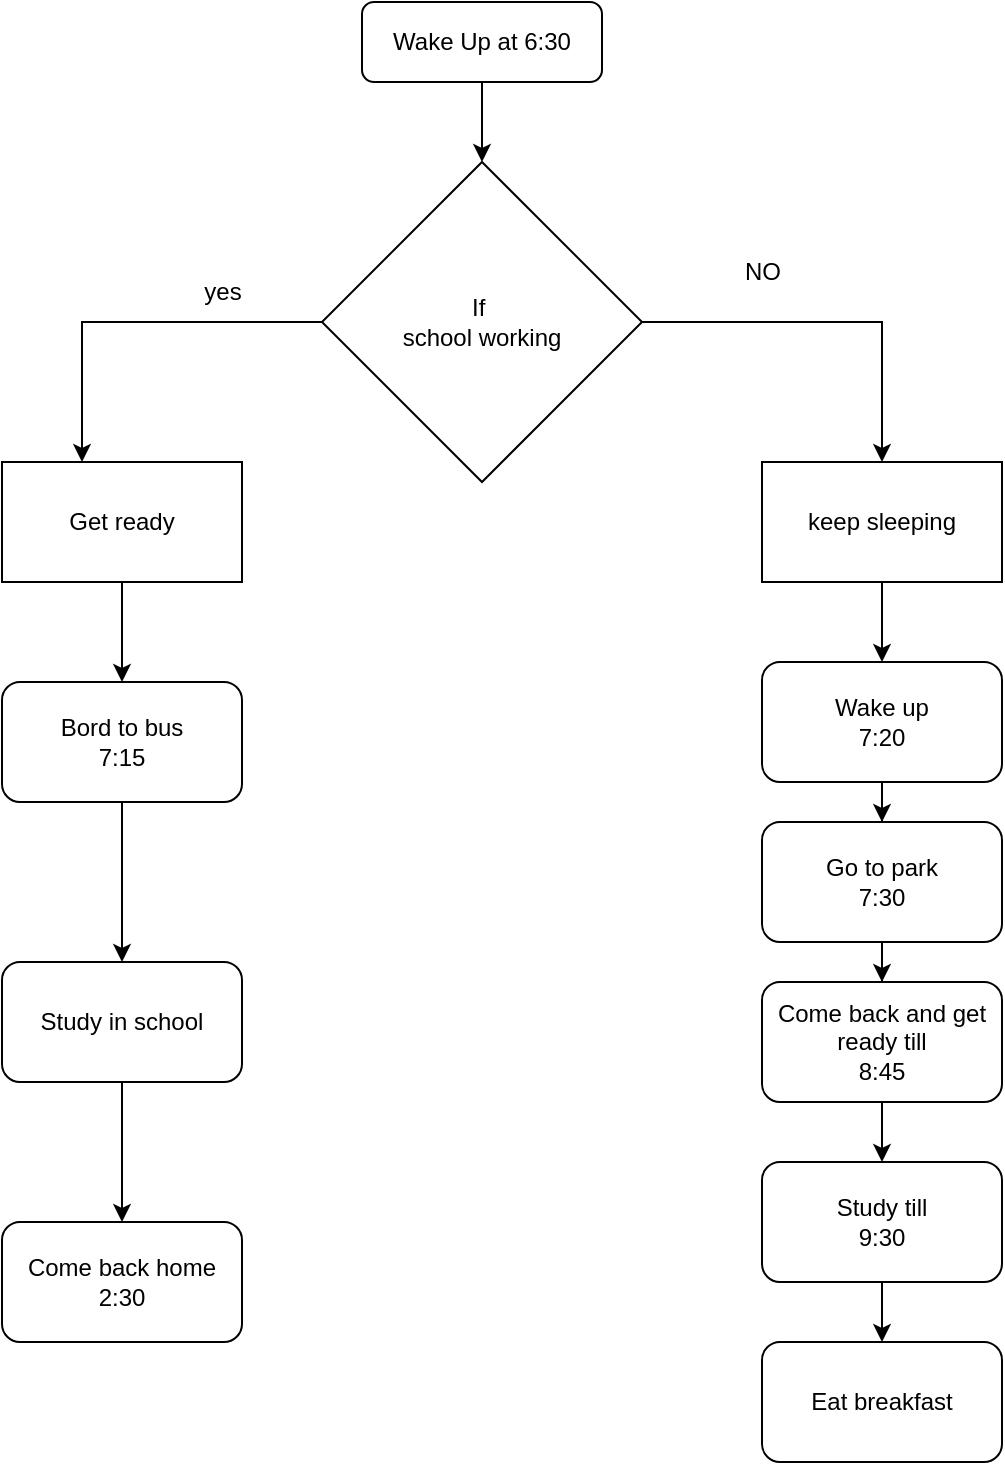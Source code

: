 <mxfile version="24.7.17">
  <diagram id="C5RBs43oDa-KdzZeNtuy" name="Page-1">
    <mxGraphModel dx="1426" dy="781" grid="1" gridSize="10" guides="1" tooltips="1" connect="1" arrows="1" fold="1" page="1" pageScale="1" pageWidth="827" pageHeight="1169" math="0" shadow="0">
      <root>
        <mxCell id="WIyWlLk6GJQsqaUBKTNV-0" />
        <mxCell id="WIyWlLk6GJQsqaUBKTNV-1" parent="WIyWlLk6GJQsqaUBKTNV-0" />
        <mxCell id="WIyWlLk6GJQsqaUBKTNV-3" value="Wake Up at 6:30" style="rounded=1;whiteSpace=wrap;html=1;fontSize=12;glass=0;strokeWidth=1;shadow=0;" parent="WIyWlLk6GJQsqaUBKTNV-1" vertex="1">
          <mxGeometry x="220" y="30" width="120" height="40" as="geometry" />
        </mxCell>
        <mxCell id="_O9w3AWUiEloDKKQ5Gdf-20" value="" style="edgeStyle=orthogonalEdgeStyle;rounded=0;orthogonalLoop=1;jettySize=auto;html=1;" edge="1" parent="WIyWlLk6GJQsqaUBKTNV-1" source="_O9w3AWUiEloDKKQ5Gdf-0" target="_O9w3AWUiEloDKKQ5Gdf-19">
          <mxGeometry relative="1" as="geometry">
            <Array as="points">
              <mxPoint x="80" y="190" />
            </Array>
          </mxGeometry>
        </mxCell>
        <mxCell id="_O9w3AWUiEloDKKQ5Gdf-0" value="If&amp;nbsp;&lt;div&gt;school working&lt;/div&gt;" style="rhombus;whiteSpace=wrap;html=1;" vertex="1" parent="WIyWlLk6GJQsqaUBKTNV-1">
          <mxGeometry x="200" y="110" width="160" height="160" as="geometry" />
        </mxCell>
        <mxCell id="_O9w3AWUiEloDKKQ5Gdf-27" value="" style="edgeStyle=orthogonalEdgeStyle;rounded=0;orthogonalLoop=1;jettySize=auto;html=1;" edge="1" parent="WIyWlLk6GJQsqaUBKTNV-1" source="_O9w3AWUiEloDKKQ5Gdf-6" target="_O9w3AWUiEloDKKQ5Gdf-26">
          <mxGeometry relative="1" as="geometry" />
        </mxCell>
        <mxCell id="_O9w3AWUiEloDKKQ5Gdf-6" value="Bord to bus&lt;br&gt;7:15" style="rounded=1;whiteSpace=wrap;html=1;" vertex="1" parent="WIyWlLk6GJQsqaUBKTNV-1">
          <mxGeometry x="40" y="370" width="120" height="60" as="geometry" />
        </mxCell>
        <mxCell id="_O9w3AWUiEloDKKQ5Gdf-25" value="" style="edgeStyle=orthogonalEdgeStyle;rounded=0;orthogonalLoop=1;jettySize=auto;html=1;" edge="1" parent="WIyWlLk6GJQsqaUBKTNV-1" source="_O9w3AWUiEloDKKQ5Gdf-8" target="_O9w3AWUiEloDKKQ5Gdf-24">
          <mxGeometry relative="1" as="geometry" />
        </mxCell>
        <mxCell id="_O9w3AWUiEloDKKQ5Gdf-8" value="Wake up&lt;div&gt;7:20&lt;/div&gt;" style="rounded=1;whiteSpace=wrap;html=1;" vertex="1" parent="WIyWlLk6GJQsqaUBKTNV-1">
          <mxGeometry x="420" y="360" width="120" height="60" as="geometry" />
        </mxCell>
        <mxCell id="_O9w3AWUiEloDKKQ5Gdf-12" value="" style="endArrow=classic;html=1;rounded=0;exitX=0.5;exitY=1;exitDx=0;exitDy=0;entryX=0.5;entryY=0;entryDx=0;entryDy=0;" edge="1" parent="WIyWlLk6GJQsqaUBKTNV-1" source="WIyWlLk6GJQsqaUBKTNV-3" target="_O9w3AWUiEloDKKQ5Gdf-0">
          <mxGeometry width="50" height="50" relative="1" as="geometry">
            <mxPoint x="230" y="120" as="sourcePoint" />
            <mxPoint x="280" y="70" as="targetPoint" />
            <Array as="points">
              <mxPoint x="280" y="90" />
              <mxPoint x="280" y="100" />
            </Array>
          </mxGeometry>
        </mxCell>
        <mxCell id="_O9w3AWUiEloDKKQ5Gdf-16" value="yes" style="text;html=1;align=center;verticalAlign=middle;resizable=0;points=[];autosize=1;strokeColor=none;fillColor=none;" vertex="1" parent="WIyWlLk6GJQsqaUBKTNV-1">
          <mxGeometry x="130" y="160" width="40" height="30" as="geometry" />
        </mxCell>
        <mxCell id="_O9w3AWUiEloDKKQ5Gdf-23" value="" style="edgeStyle=orthogonalEdgeStyle;rounded=0;orthogonalLoop=1;jettySize=auto;html=1;" edge="1" parent="WIyWlLk6GJQsqaUBKTNV-1" source="_O9w3AWUiEloDKKQ5Gdf-17" target="_O9w3AWUiEloDKKQ5Gdf-8">
          <mxGeometry relative="1" as="geometry" />
        </mxCell>
        <mxCell id="_O9w3AWUiEloDKKQ5Gdf-17" value="keep sleeping" style="whiteSpace=wrap;html=1;" vertex="1" parent="WIyWlLk6GJQsqaUBKTNV-1">
          <mxGeometry x="420" y="260" width="120" height="60" as="geometry" />
        </mxCell>
        <mxCell id="_O9w3AWUiEloDKKQ5Gdf-22" value="" style="edgeStyle=orthogonalEdgeStyle;rounded=0;orthogonalLoop=1;jettySize=auto;html=1;" edge="1" parent="WIyWlLk6GJQsqaUBKTNV-1" source="_O9w3AWUiEloDKKQ5Gdf-19" target="_O9w3AWUiEloDKKQ5Gdf-6">
          <mxGeometry relative="1" as="geometry" />
        </mxCell>
        <mxCell id="_O9w3AWUiEloDKKQ5Gdf-19" value="Get ready" style="whiteSpace=wrap;html=1;" vertex="1" parent="WIyWlLk6GJQsqaUBKTNV-1">
          <mxGeometry x="40" y="260" width="120" height="60" as="geometry" />
        </mxCell>
        <mxCell id="_O9w3AWUiEloDKKQ5Gdf-29" value="" style="edgeStyle=orthogonalEdgeStyle;rounded=0;orthogonalLoop=1;jettySize=auto;html=1;" edge="1" parent="WIyWlLk6GJQsqaUBKTNV-1" source="_O9w3AWUiEloDKKQ5Gdf-24" target="_O9w3AWUiEloDKKQ5Gdf-28">
          <mxGeometry relative="1" as="geometry" />
        </mxCell>
        <mxCell id="_O9w3AWUiEloDKKQ5Gdf-24" value="Go to park&lt;br&gt;7:30" style="rounded=1;whiteSpace=wrap;html=1;" vertex="1" parent="WIyWlLk6GJQsqaUBKTNV-1">
          <mxGeometry x="420" y="440" width="120" height="60" as="geometry" />
        </mxCell>
        <mxCell id="_O9w3AWUiEloDKKQ5Gdf-31" value="" style="edgeStyle=orthogonalEdgeStyle;rounded=0;orthogonalLoop=1;jettySize=auto;html=1;" edge="1" parent="WIyWlLk6GJQsqaUBKTNV-1" source="_O9w3AWUiEloDKKQ5Gdf-26" target="_O9w3AWUiEloDKKQ5Gdf-30">
          <mxGeometry relative="1" as="geometry" />
        </mxCell>
        <mxCell id="_O9w3AWUiEloDKKQ5Gdf-26" value="Study in school" style="rounded=1;whiteSpace=wrap;html=1;" vertex="1" parent="WIyWlLk6GJQsqaUBKTNV-1">
          <mxGeometry x="40" y="510" width="120" height="60" as="geometry" />
        </mxCell>
        <mxCell id="_O9w3AWUiEloDKKQ5Gdf-33" value="" style="edgeStyle=orthogonalEdgeStyle;rounded=0;orthogonalLoop=1;jettySize=auto;html=1;" edge="1" parent="WIyWlLk6GJQsqaUBKTNV-1" source="_O9w3AWUiEloDKKQ5Gdf-28" target="_O9w3AWUiEloDKKQ5Gdf-32">
          <mxGeometry relative="1" as="geometry" />
        </mxCell>
        <mxCell id="_O9w3AWUiEloDKKQ5Gdf-28" value="Come back and get ready till&lt;br&gt;8:45" style="rounded=1;whiteSpace=wrap;html=1;" vertex="1" parent="WIyWlLk6GJQsqaUBKTNV-1">
          <mxGeometry x="420" y="520" width="120" height="60" as="geometry" />
        </mxCell>
        <mxCell id="_O9w3AWUiEloDKKQ5Gdf-30" value="Come back home&lt;br&gt;2:30" style="rounded=1;whiteSpace=wrap;html=1;" vertex="1" parent="WIyWlLk6GJQsqaUBKTNV-1">
          <mxGeometry x="40" y="640" width="120" height="60" as="geometry" />
        </mxCell>
        <mxCell id="_O9w3AWUiEloDKKQ5Gdf-35" value="" style="edgeStyle=orthogonalEdgeStyle;rounded=0;orthogonalLoop=1;jettySize=auto;html=1;" edge="1" parent="WIyWlLk6GJQsqaUBKTNV-1" source="_O9w3AWUiEloDKKQ5Gdf-32" target="_O9w3AWUiEloDKKQ5Gdf-34">
          <mxGeometry relative="1" as="geometry" />
        </mxCell>
        <mxCell id="_O9w3AWUiEloDKKQ5Gdf-32" value="Study till&lt;div&gt;9:30&lt;/div&gt;" style="rounded=1;whiteSpace=wrap;html=1;" vertex="1" parent="WIyWlLk6GJQsqaUBKTNV-1">
          <mxGeometry x="420" y="610" width="120" height="60" as="geometry" />
        </mxCell>
        <mxCell id="_O9w3AWUiEloDKKQ5Gdf-34" value="Eat breakfast" style="rounded=1;whiteSpace=wrap;html=1;" vertex="1" parent="WIyWlLk6GJQsqaUBKTNV-1">
          <mxGeometry x="420" y="700" width="120" height="60" as="geometry" />
        </mxCell>
        <mxCell id="_O9w3AWUiEloDKKQ5Gdf-36" value="" style="edgeStyle=orthogonalEdgeStyle;rounded=0;orthogonalLoop=1;jettySize=auto;html=1;entryX=0.5;entryY=0;entryDx=0;entryDy=0;" edge="1" parent="WIyWlLk6GJQsqaUBKTNV-1" source="_O9w3AWUiEloDKKQ5Gdf-0" target="_O9w3AWUiEloDKKQ5Gdf-17">
          <mxGeometry relative="1" as="geometry">
            <mxPoint x="360" y="190" as="sourcePoint" />
            <mxPoint x="500" y="190" as="targetPoint" />
            <Array as="points" />
          </mxGeometry>
        </mxCell>
        <mxCell id="_O9w3AWUiEloDKKQ5Gdf-21" value="NO" style="text;html=1;align=center;verticalAlign=middle;resizable=0;points=[];autosize=1;strokeColor=none;fillColor=none;" vertex="1" parent="WIyWlLk6GJQsqaUBKTNV-1">
          <mxGeometry x="400" y="150" width="40" height="30" as="geometry" />
        </mxCell>
      </root>
    </mxGraphModel>
  </diagram>
</mxfile>
